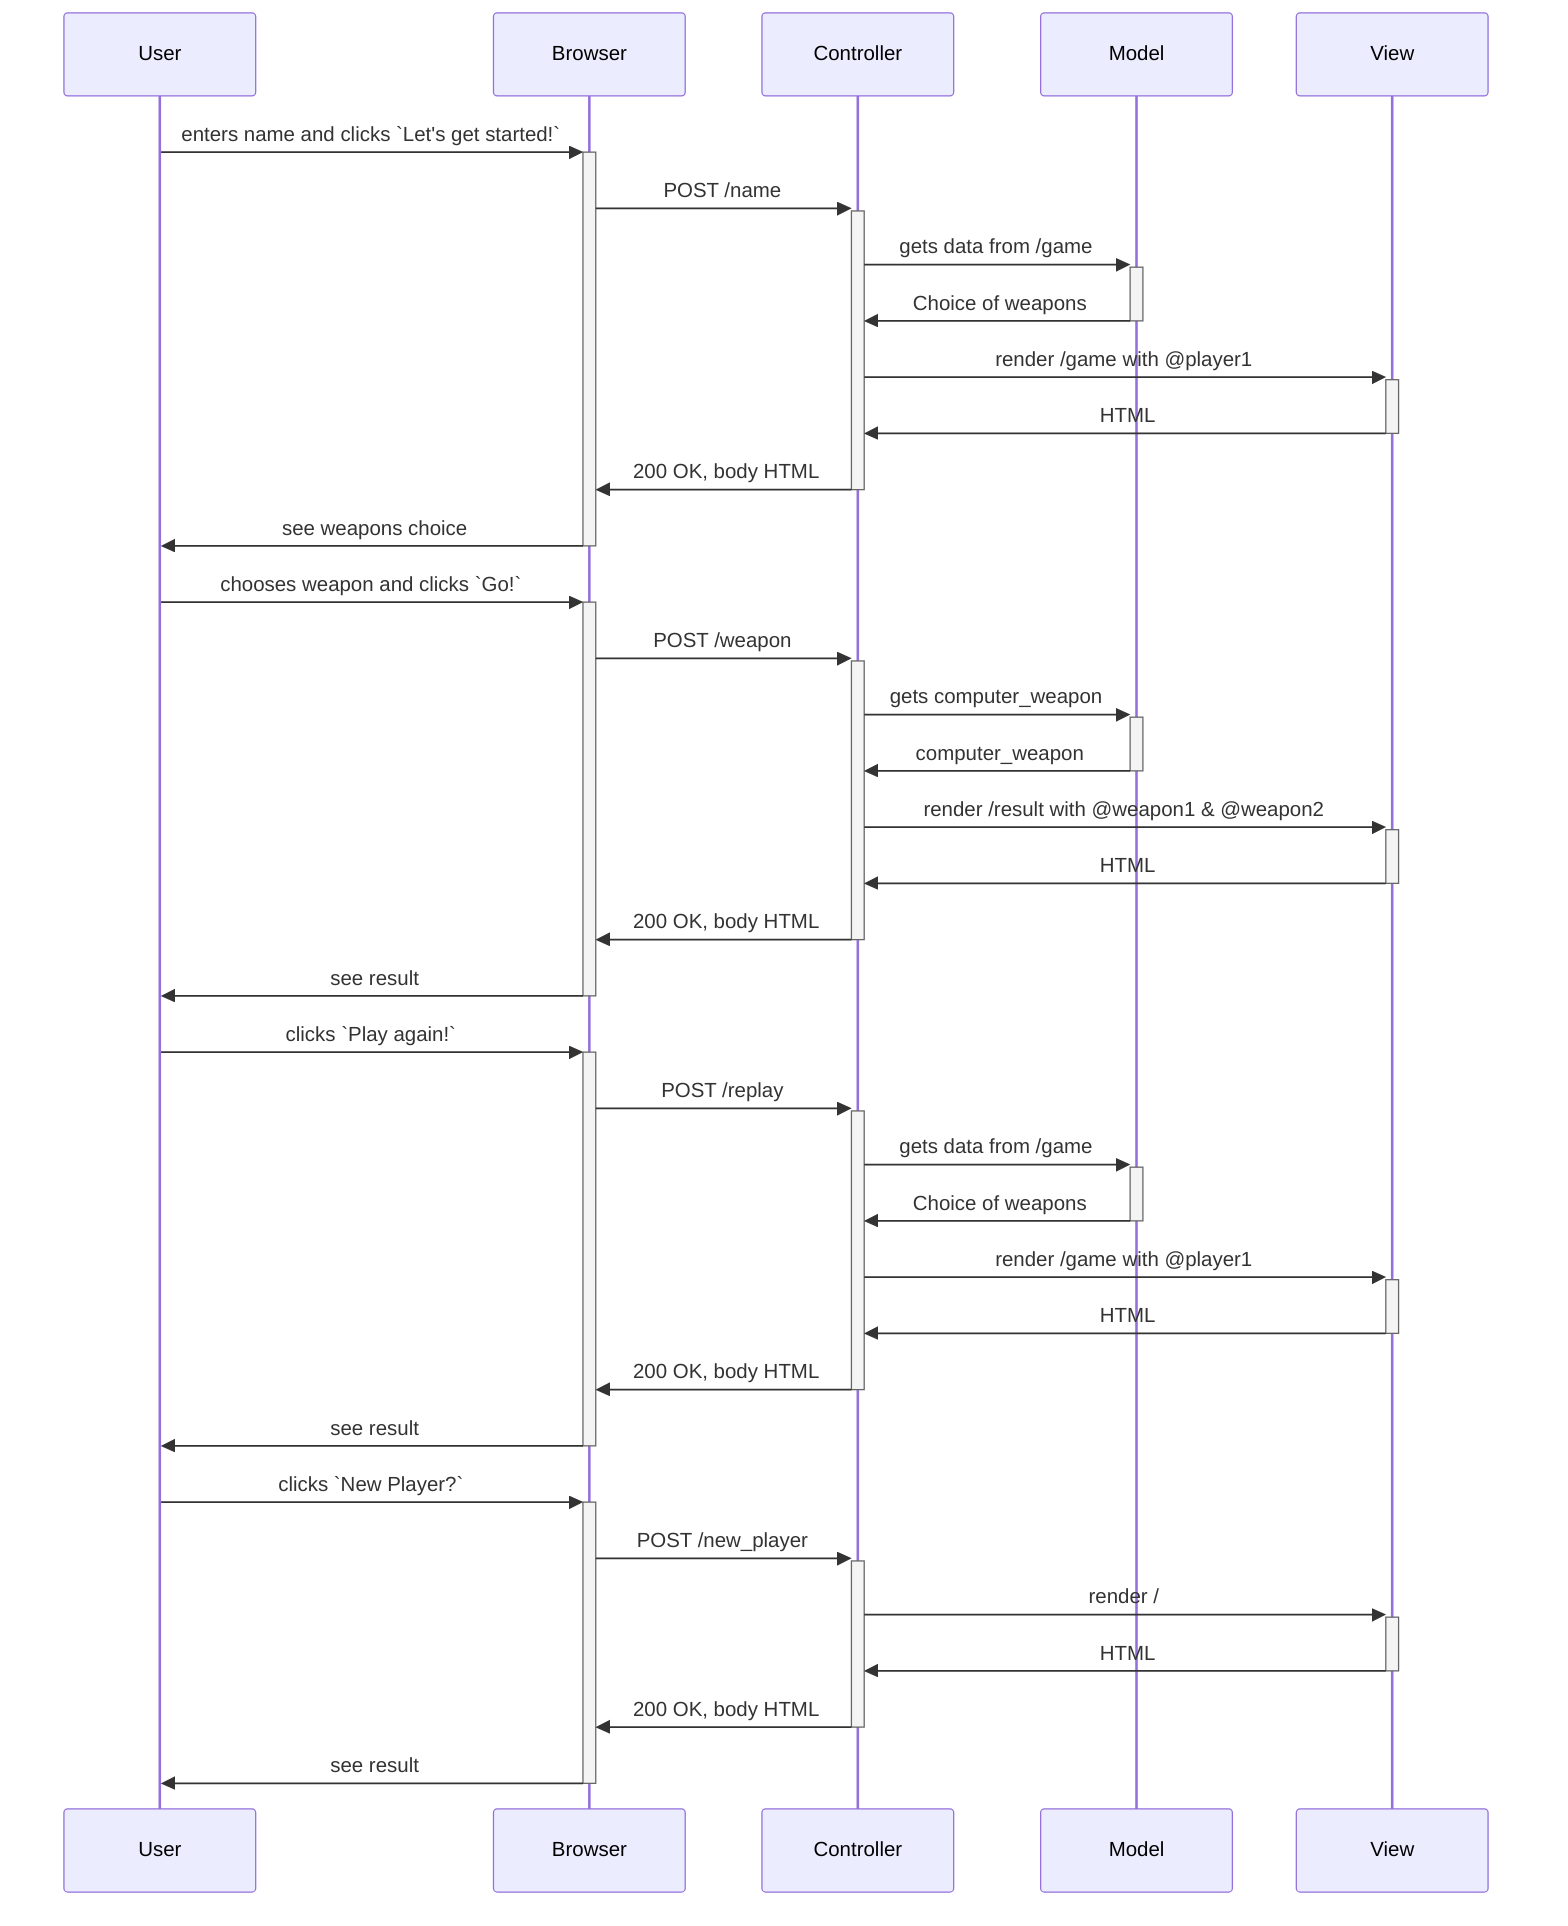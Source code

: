 sequenceDiagram
	User->>+Browser: enters name and clicks `Let's get started!`
  Browser->>+Controller: POST /name
  Controller->>+Model: gets data from /game
  Model->>-Controller: Choice of weapons
  Controller->>+View: render /game with @player1
  View->>-Controller: HTML
  Controller->>-Browser: 200 OK, body HTML
  Browser->>-User: see weapons choice

  User->>+Browser: chooses weapon and clicks `Go!`
  Browser->>+Controller: POST /weapon
  Controller->>+Model: gets computer_weapon
  Model->>-Controller: computer_weapon
  Controller->>+View: render /result with @weapon1 & @weapon2
  View->>-Controller: HTML
  Controller->>-Browser: 200 OK, body HTML
  Browser->>-User: see result

  User->>+Browser: clicks `Play again!`
  Browser->>+Controller: POST /replay
  Controller->>+Model: gets data from /game
  Model->>-Controller: Choice of weapons
  Controller->>+View: render /game with @player1
  View->>-Controller: HTML
  Controller->>-Browser: 200 OK, body HTML
  Browser->>-User: see result

  User->>+Browser: clicks `New Player?`
  Browser->>+Controller: POST /new_player
  Controller->>+View: render /
  View->>-Controller: HTML
  Controller->>-Browser: 200 OK, body HTML
  Browser->>-User: see result